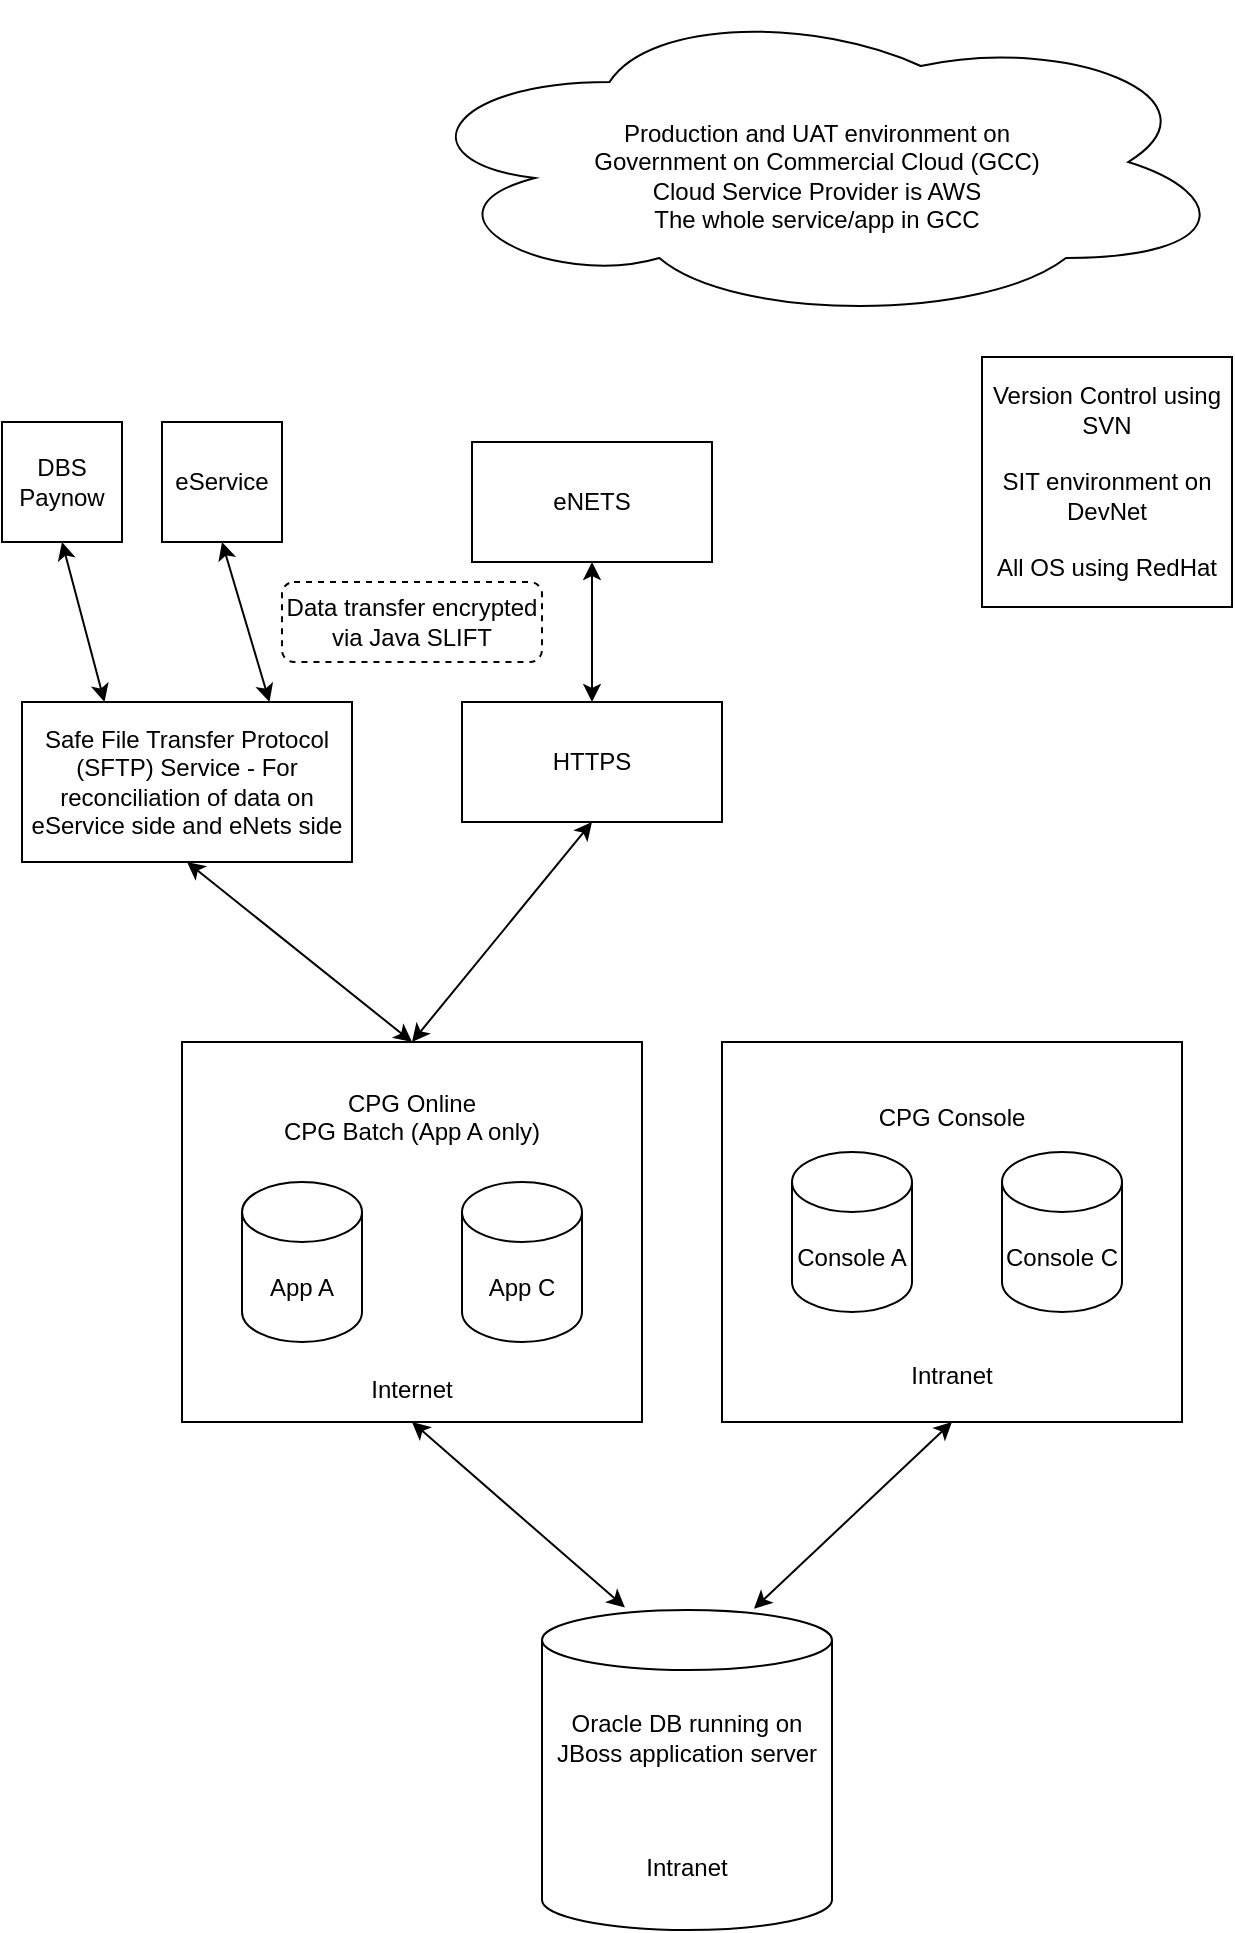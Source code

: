 <mxfile version="20.8.23" type="github">
  <diagram id="irr2rqfP2QlReXh7ww2L" name="Page-1">
    <mxGraphModel dx="794" dy="1538" grid="1" gridSize="10" guides="1" tooltips="1" connect="1" arrows="1" fold="1" page="1" pageScale="1" pageWidth="850" pageHeight="1100" math="0" shadow="0">
      <root>
        <mxCell id="0" />
        <mxCell id="1" parent="0" />
        <mxCell id="IvBMf8BzM5DFrK4SlD7I-5" value="" style="group" parent="1" vertex="1" connectable="0">
          <mxGeometry x="140" y="480" width="230" height="190" as="geometry" />
        </mxCell>
        <mxCell id="IvBMf8BzM5DFrK4SlD7I-2" value="&lt;br&gt;CPG Online&lt;br&gt;CPG Batch (App A only)&lt;br&gt;&lt;br&gt;&lt;br&gt;&lt;br&gt;&lt;br&gt;&lt;br&gt;&lt;br&gt;&lt;br&gt;&lt;br&gt;Internet" style="rounded=0;whiteSpace=wrap;html=1;" parent="IvBMf8BzM5DFrK4SlD7I-5" vertex="1">
          <mxGeometry width="230" height="190" as="geometry" />
        </mxCell>
        <mxCell id="IvBMf8BzM5DFrK4SlD7I-3" value="App A" style="shape=cylinder3;whiteSpace=wrap;html=1;boundedLbl=1;backgroundOutline=1;size=15;" parent="IvBMf8BzM5DFrK4SlD7I-5" vertex="1">
          <mxGeometry x="30" y="70" width="60" height="80" as="geometry" />
        </mxCell>
        <mxCell id="IvBMf8BzM5DFrK4SlD7I-4" value="App C" style="shape=cylinder3;whiteSpace=wrap;html=1;boundedLbl=1;backgroundOutline=1;size=15;" parent="IvBMf8BzM5DFrK4SlD7I-5" vertex="1">
          <mxGeometry x="140" y="70" width="60" height="80" as="geometry" />
        </mxCell>
        <mxCell id="IvBMf8BzM5DFrK4SlD7I-13" value="" style="group" parent="1" vertex="1" connectable="0">
          <mxGeometry x="410" y="480" width="230" height="190" as="geometry" />
        </mxCell>
        <mxCell id="IvBMf8BzM5DFrK4SlD7I-6" value="&lt;br&gt;CPG Console&lt;br&gt;&lt;br&gt;&lt;br&gt;&lt;br&gt;&lt;br&gt;&lt;br&gt;&lt;br&gt;&lt;br&gt;&lt;br&gt;Intranet" style="rounded=0;whiteSpace=wrap;html=1;" parent="IvBMf8BzM5DFrK4SlD7I-13" vertex="1">
          <mxGeometry width="230" height="190" as="geometry" />
        </mxCell>
        <mxCell id="IvBMf8BzM5DFrK4SlD7I-7" value="Console C" style="shape=cylinder3;whiteSpace=wrap;html=1;boundedLbl=1;backgroundOutline=1;size=15;" parent="IvBMf8BzM5DFrK4SlD7I-13" vertex="1">
          <mxGeometry x="140" y="55" width="60" height="80" as="geometry" />
        </mxCell>
        <mxCell id="IvBMf8BzM5DFrK4SlD7I-12" value="Console A" style="shape=cylinder3;whiteSpace=wrap;html=1;boundedLbl=1;backgroundOutline=1;size=15;" parent="IvBMf8BzM5DFrK4SlD7I-13" vertex="1">
          <mxGeometry x="35" y="55" width="60" height="80" as="geometry" />
        </mxCell>
        <mxCell id="IvBMf8BzM5DFrK4SlD7I-14" value="&lt;br&gt;Production and UAT environment on&lt;br&gt;Government on Commercial Cloud (GCC)&lt;br&gt;Cloud Service Provider is AWS&lt;br&gt;The whole service/app in GCC&lt;br&gt;" style="ellipse;shape=cloud;whiteSpace=wrap;html=1;" parent="1" vertex="1">
          <mxGeometry x="250" y="-40" width="415" height="160" as="geometry" />
        </mxCell>
        <mxCell id="IvBMf8BzM5DFrK4SlD7I-15" value="Safe File Transfer Protocol (SFTP) Service - For reconciliation of data on eService side and eNets side" style="rounded=0;whiteSpace=wrap;html=1;" parent="1" vertex="1">
          <mxGeometry x="60" y="310" width="165" height="80" as="geometry" />
        </mxCell>
        <mxCell id="IvBMf8BzM5DFrK4SlD7I-18" value="" style="endArrow=classic;startArrow=classic;html=1;rounded=0;entryX=0.5;entryY=1;entryDx=0;entryDy=0;exitX=0.5;exitY=0;exitDx=0;exitDy=0;" parent="1" source="IvBMf8BzM5DFrK4SlD7I-2" target="IvBMf8BzM5DFrK4SlD7I-15" edge="1">
          <mxGeometry width="50" height="50" relative="1" as="geometry">
            <mxPoint x="380" y="426" as="sourcePoint" />
            <mxPoint x="430" y="376" as="targetPoint" />
          </mxGeometry>
        </mxCell>
        <mxCell id="IvBMf8BzM5DFrK4SlD7I-19" value="DBS Paynow" style="rounded=0;whiteSpace=wrap;html=1;" parent="1" vertex="1">
          <mxGeometry x="50" y="170" width="60" height="60" as="geometry" />
        </mxCell>
        <mxCell id="IvBMf8BzM5DFrK4SlD7I-20" value="eService" style="rounded=0;whiteSpace=wrap;html=1;" parent="1" vertex="1">
          <mxGeometry x="130" y="170" width="60" height="60" as="geometry" />
        </mxCell>
        <mxCell id="IvBMf8BzM5DFrK4SlD7I-21" value="" style="endArrow=classic;startArrow=classic;html=1;rounded=0;exitX=0.25;exitY=0;exitDx=0;exitDy=0;entryX=0.5;entryY=1;entryDx=0;entryDy=0;" parent="1" source="IvBMf8BzM5DFrK4SlD7I-15" target="IvBMf8BzM5DFrK4SlD7I-19" edge="1">
          <mxGeometry width="50" height="50" relative="1" as="geometry">
            <mxPoint x="280" y="330" as="sourcePoint" />
            <mxPoint x="330" y="280" as="targetPoint" />
          </mxGeometry>
        </mxCell>
        <mxCell id="IvBMf8BzM5DFrK4SlD7I-22" value="" style="endArrow=classic;startArrow=classic;html=1;rounded=0;exitX=0.75;exitY=0;exitDx=0;exitDy=0;entryX=0.5;entryY=1;entryDx=0;entryDy=0;" parent="1" source="IvBMf8BzM5DFrK4SlD7I-15" target="IvBMf8BzM5DFrK4SlD7I-20" edge="1">
          <mxGeometry width="50" height="50" relative="1" as="geometry">
            <mxPoint x="280" y="330" as="sourcePoint" />
            <mxPoint x="330" y="280" as="targetPoint" />
          </mxGeometry>
        </mxCell>
        <mxCell id="IvBMf8BzM5DFrK4SlD7I-23" value="HTTPS" style="rounded=0;whiteSpace=wrap;html=1;" parent="1" vertex="1">
          <mxGeometry x="280" y="310" width="130" height="60" as="geometry" />
        </mxCell>
        <mxCell id="IvBMf8BzM5DFrK4SlD7I-24" value="" style="endArrow=classic;startArrow=classic;html=1;rounded=0;exitX=0.5;exitY=0;exitDx=0;exitDy=0;entryX=0.5;entryY=1;entryDx=0;entryDy=0;" parent="1" source="IvBMf8BzM5DFrK4SlD7I-2" target="IvBMf8BzM5DFrK4SlD7I-23" edge="1">
          <mxGeometry width="50" height="50" relative="1" as="geometry">
            <mxPoint x="280" y="330" as="sourcePoint" />
            <mxPoint x="330" y="280" as="targetPoint" />
          </mxGeometry>
        </mxCell>
        <mxCell id="IvBMf8BzM5DFrK4SlD7I-25" value="eNETS" style="rounded=0;whiteSpace=wrap;html=1;" parent="1" vertex="1">
          <mxGeometry x="285" y="180" width="120" height="60" as="geometry" />
        </mxCell>
        <mxCell id="IvBMf8BzM5DFrK4SlD7I-26" value="" style="endArrow=classic;startArrow=classic;html=1;rounded=0;entryX=0.5;entryY=1;entryDx=0;entryDy=0;exitX=0.5;exitY=0;exitDx=0;exitDy=0;" parent="1" source="IvBMf8BzM5DFrK4SlD7I-23" target="IvBMf8BzM5DFrK4SlD7I-25" edge="1">
          <mxGeometry width="50" height="50" relative="1" as="geometry">
            <mxPoint x="280" y="330" as="sourcePoint" />
            <mxPoint x="330" y="280" as="targetPoint" />
          </mxGeometry>
        </mxCell>
        <mxCell id="IvBMf8BzM5DFrK4SlD7I-27" value="Oracle DB running on JBoss application server&lt;br&gt;&lt;br&gt;&lt;br&gt;&lt;br&gt;Intranet" style="shape=cylinder3;whiteSpace=wrap;html=1;boundedLbl=1;backgroundOutline=1;size=15;" parent="1" vertex="1">
          <mxGeometry x="320" y="764" width="145" height="160" as="geometry" />
        </mxCell>
        <mxCell id="IvBMf8BzM5DFrK4SlD7I-28" value="" style="endArrow=classic;startArrow=classic;html=1;rounded=0;entryX=0.286;entryY=-0.008;entryDx=0;entryDy=0;entryPerimeter=0;exitX=0.5;exitY=1;exitDx=0;exitDy=0;" parent="1" source="IvBMf8BzM5DFrK4SlD7I-2" target="IvBMf8BzM5DFrK4SlD7I-27" edge="1">
          <mxGeometry width="50" height="50" relative="1" as="geometry">
            <mxPoint x="270" y="884" as="sourcePoint" />
            <mxPoint x="320" y="834" as="targetPoint" />
          </mxGeometry>
        </mxCell>
        <mxCell id="IvBMf8BzM5DFrK4SlD7I-29" value="" style="endArrow=classic;startArrow=classic;html=1;rounded=0;entryX=0.5;entryY=1;entryDx=0;entryDy=0;exitX=0.731;exitY=-0.004;exitDx=0;exitDy=0;exitPerimeter=0;" parent="1" source="IvBMf8BzM5DFrK4SlD7I-27" target="IvBMf8BzM5DFrK4SlD7I-6" edge="1">
          <mxGeometry width="50" height="50" relative="1" as="geometry">
            <mxPoint x="270" y="784" as="sourcePoint" />
            <mxPoint x="320" y="734" as="targetPoint" />
          </mxGeometry>
        </mxCell>
        <mxCell id="IvBMf8BzM5DFrK4SlD7I-30" value="Version Control using SVN&lt;br&gt;&lt;br&gt;SIT environment on DevNet&lt;br&gt;&lt;br&gt;All OS using RedHat" style="whiteSpace=wrap;html=1;aspect=fixed;" parent="1" vertex="1">
          <mxGeometry x="540" y="137.5" width="125" height="125" as="geometry" />
        </mxCell>
        <mxCell id="IvBMf8BzM5DFrK4SlD7I-31" value="Data transfer encrypted via Java SLIFT" style="rounded=1;whiteSpace=wrap;html=1;fillStyle=dashed;fillColor=none;dashed=1;" parent="1" vertex="1">
          <mxGeometry x="190" y="250" width="130" height="40" as="geometry" />
        </mxCell>
      </root>
    </mxGraphModel>
  </diagram>
</mxfile>
